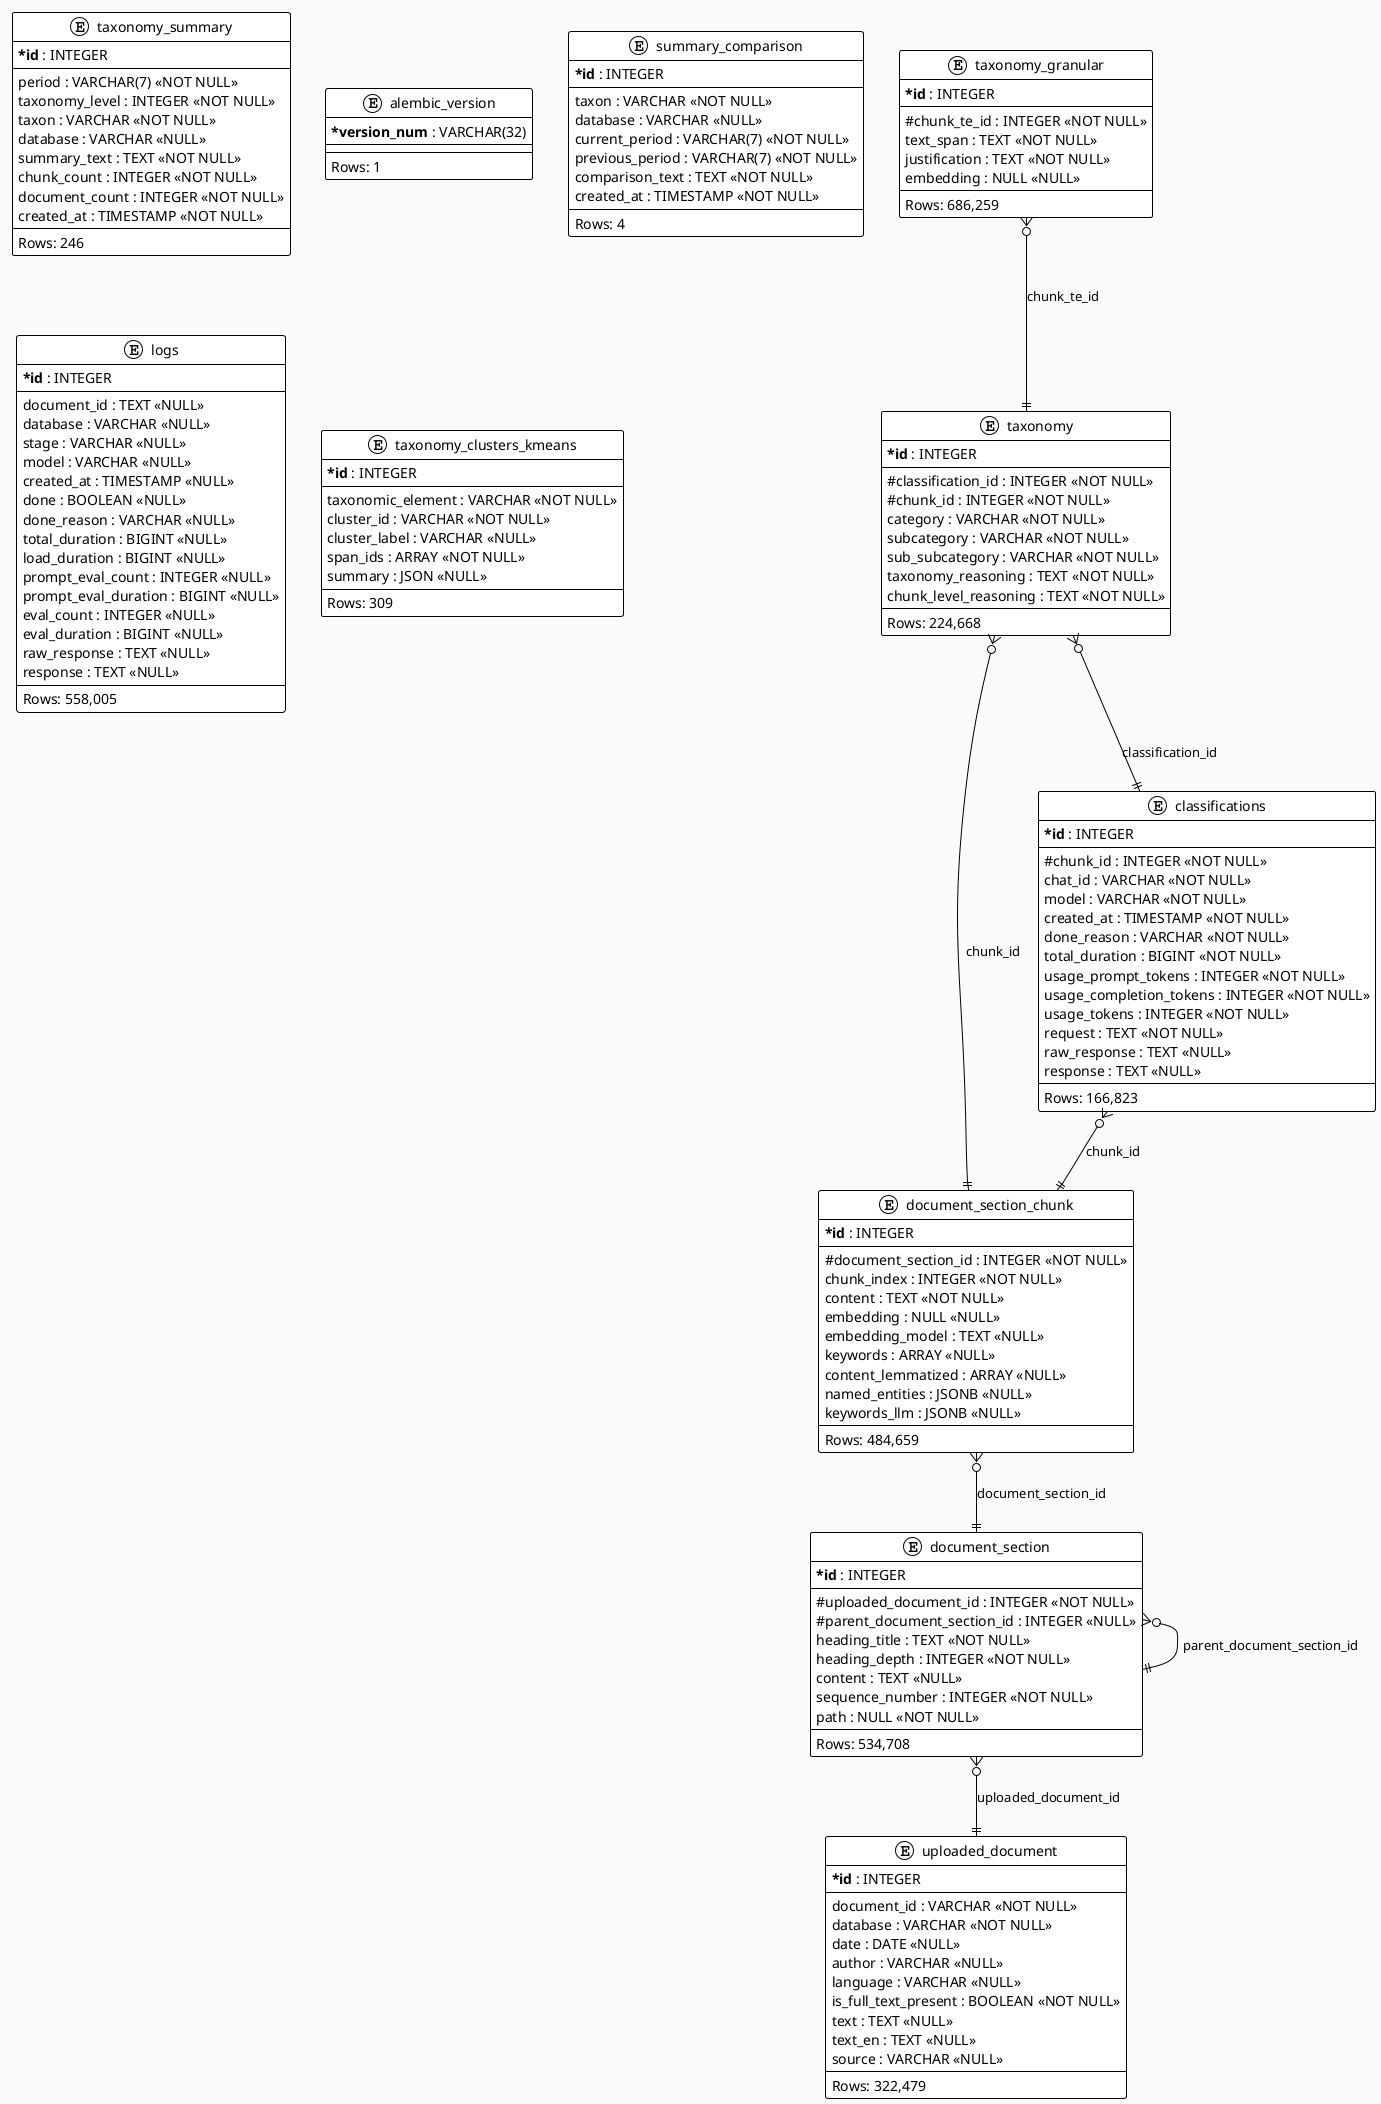 @startuml
!theme plain
skinparam backgroundColor #FAFAFA
skinparam classAttributeIconSize 0
skinparam classFontSize 14

entity taxonomy_granular {
  * **id** : INTEGER
  --
  # chunk_te_id : INTEGER <<NOT NULL>>
  text_span : TEXT <<NOT NULL>>
  justification : TEXT <<NOT NULL>>
  embedding : NULL <<NULL>>
  --
  Rows: 686,259
}

entity taxonomy_summary {
  * **id** : INTEGER
  --
  period : VARCHAR(7) <<NOT NULL>>
  taxonomy_level : INTEGER <<NOT NULL>>
  taxon : VARCHAR <<NOT NULL>>
  database : VARCHAR <<NULL>>
  summary_text : TEXT <<NOT NULL>>
  chunk_count : INTEGER <<NOT NULL>>
  document_count : INTEGER <<NOT NULL>>
  created_at : TIMESTAMP <<NOT NULL>>
  --
  Rows: 246
}

entity alembic_version {
  * **version_num** : VARCHAR(32)
  --
  --
  Rows: 1
}

entity summary_comparison {
  * **id** : INTEGER
  --
  taxon : VARCHAR <<NOT NULL>>
  database : VARCHAR <<NULL>>
  current_period : VARCHAR(7) <<NOT NULL>>
  previous_period : VARCHAR(7) <<NOT NULL>>
  comparison_text : TEXT <<NOT NULL>>
  created_at : TIMESTAMP <<NOT NULL>>
  --
  Rows: 4
}

entity taxonomy {
  * **id** : INTEGER
  --
  # classification_id : INTEGER <<NOT NULL>>
  # chunk_id : INTEGER <<NOT NULL>>
  category : VARCHAR <<NOT NULL>>
  subcategory : VARCHAR <<NOT NULL>>
  sub_subcategory : VARCHAR <<NOT NULL>>
  taxonomy_reasoning : TEXT <<NOT NULL>>
  chunk_level_reasoning : TEXT <<NOT NULL>>
  --
  Rows: 224,668
}

entity document_section {
  * **id** : INTEGER
  --
  # uploaded_document_id : INTEGER <<NOT NULL>>
  # parent_document_section_id : INTEGER <<NULL>>
  heading_title : TEXT <<NOT NULL>>
  heading_depth : INTEGER <<NOT NULL>>
  content : TEXT <<NULL>>
  sequence_number : INTEGER <<NOT NULL>>
  path : NULL <<NOT NULL>>
  --
  Rows: 534,708
}

entity document_section_chunk {
  * **id** : INTEGER
  --
  # document_section_id : INTEGER <<NOT NULL>>
  chunk_index : INTEGER <<NOT NULL>>
  content : TEXT <<NOT NULL>>
  embedding : NULL <<NULL>>
  embedding_model : TEXT <<NULL>>
  keywords : ARRAY <<NULL>>
  content_lemmatized : ARRAY <<NULL>>
  named_entities : JSONB <<NULL>>
  keywords_llm : JSONB <<NULL>>
  --
  Rows: 484,659
}

entity classifications {
  * **id** : INTEGER
  --
  # chunk_id : INTEGER <<NOT NULL>>
  chat_id : VARCHAR <<NOT NULL>>
  model : VARCHAR <<NOT NULL>>
  created_at : TIMESTAMP <<NOT NULL>>
  done_reason : VARCHAR <<NOT NULL>>
  total_duration : BIGINT <<NOT NULL>>
  usage_prompt_tokens : INTEGER <<NOT NULL>>
  usage_completion_tokens : INTEGER <<NOT NULL>>
  usage_tokens : INTEGER <<NOT NULL>>
  request : TEXT <<NOT NULL>>
  raw_response : TEXT <<NULL>>
  response : TEXT <<NULL>>
  --
  Rows: 166,823
}

entity uploaded_document {
  * **id** : INTEGER
  --
  document_id : VARCHAR <<NOT NULL>>
  database : VARCHAR <<NOT NULL>>
  date : DATE <<NULL>>
  author : VARCHAR <<NULL>>
  language : VARCHAR <<NULL>>
  is_full_text_present : BOOLEAN <<NOT NULL>>
  text : TEXT <<NULL>>
  text_en : TEXT <<NULL>>
  source : VARCHAR <<NULL>>
  --
  Rows: 322,479
}

entity logs {
  * **id** : INTEGER
  --
  document_id : TEXT <<NULL>>
  database : VARCHAR <<NULL>>
  stage : VARCHAR <<NULL>>
  model : VARCHAR <<NULL>>
  created_at : TIMESTAMP <<NULL>>
  done : BOOLEAN <<NULL>>
  done_reason : VARCHAR <<NULL>>
  total_duration : BIGINT <<NULL>>
  load_duration : BIGINT <<NULL>>
  prompt_eval_count : INTEGER <<NULL>>
  prompt_eval_duration : BIGINT <<NULL>>
  eval_count : INTEGER <<NULL>>
  eval_duration : BIGINT <<NULL>>
  raw_response : TEXT <<NULL>>
  response : TEXT <<NULL>>
  --
  Rows: 558,005
}

entity taxonomy_clusters_kmeans {
  * **id** : INTEGER
  --
  taxonomic_element : VARCHAR <<NOT NULL>>
  cluster_id : VARCHAR <<NOT NULL>>
  cluster_label : VARCHAR <<NULL>>
  span_ids : ARRAY <<NOT NULL>>
  summary : JSON <<NULL>>
  --
  Rows: 309
}

taxonomy_granular }o--|| taxonomy : chunk_te_id
taxonomy }o--|| document_section_chunk : chunk_id
taxonomy }o--|| classifications : classification_id
document_section }o--|| document_section : parent_document_section_id
document_section }o--|| uploaded_document : uploaded_document_id
document_section_chunk }o--|| document_section : document_section_id
classifications }o--|| document_section_chunk : chunk_id

@enduml